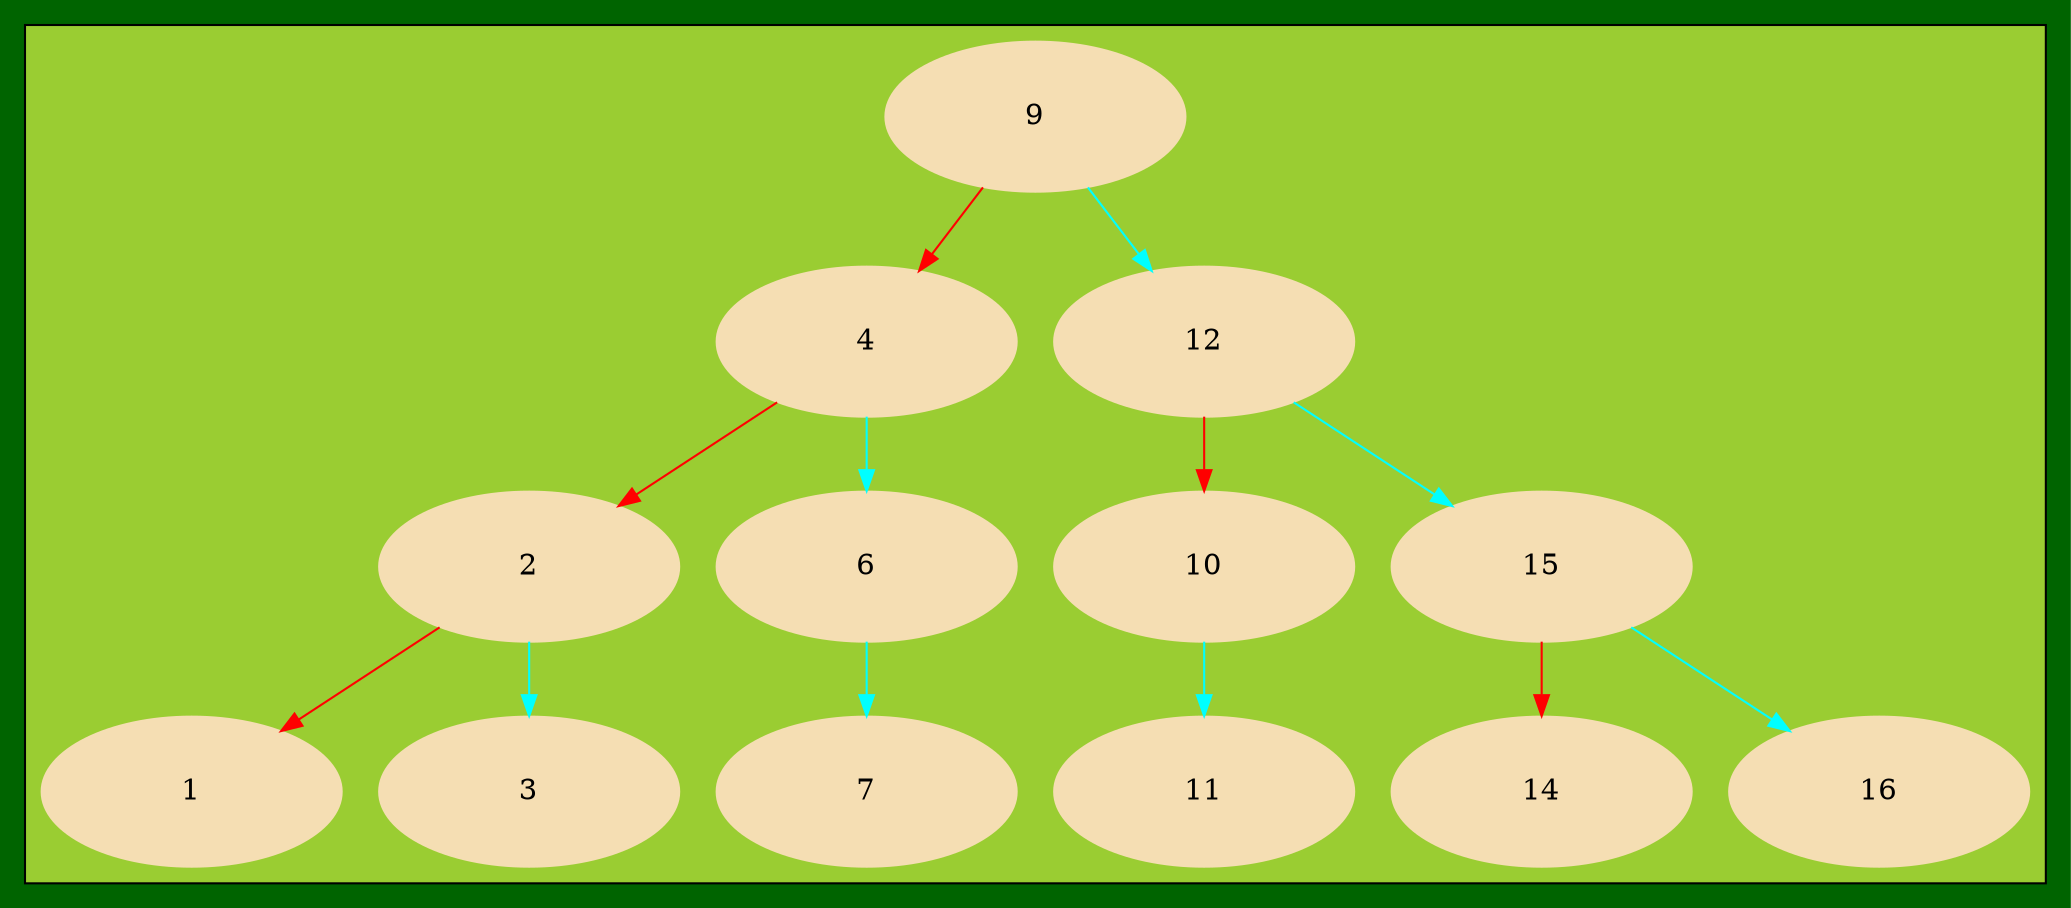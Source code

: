 digraph MyTree
{
	bgcolor = darkgreen;
	graph [splines = splines];
	node  [width = 2, style = filled, color = wheat];
	edge  [color = darkgreen, fontsize = 15];

	subgraph cluster0
    {
		bgcolor = yellowgreen;		height  = 20		style   = filled;
		101188352656256 [shape=oval, height = 1, label = "9"];
		101188352656256 -> 101188352656128 [color = red];
		101188352656128 [shape=oval, height = 1, label = "4"];
		101188352656128 -> 101188352656064 [color = red];
		101188352656064 [shape=oval, height = 1, label = "2"];
		101188352656064 -> 101188352656032 [color = red];
		101188352656032 [shape=oval, height = 1, label = "1"];
		101188352656064 -> 101188352656096 [color = cyan];
		101188352656096 [shape=oval, height = 1, label = "3"];
		101188352656128 -> 101188352656192 [color = cyan];
		101188352656192 [shape=oval, height = 1, label = "6"];
		101188352656192 -> 101188352656224 [color = cyan];
		101188352656224 [shape=oval, height = 1, label = "7"];
		101188352656256 -> 101188352656384 [color = cyan];
		101188352656384 [shape=oval, height = 1, label = "12"];
		101188352656384 -> 101188352656320 [color = red];
		101188352656320 [shape=oval, height = 1, label = "10"];
		101188352656320 -> 101188352656352 [color = cyan];
		101188352656352 [shape=oval, height = 1, label = "11"];
		101188352656384 -> 101188352656480 [color = cyan];
		101188352656480 [shape=oval, height = 1, label = "15"];
		101188352656480 -> 101188352656448 [color = red];
		101188352656448 [shape=oval, height = 1, label = "14"];
		101188352656480 -> 101188352656512 [color = cyan];
		101188352656512 [shape=oval, height = 1, label = "16"];
	}
}
